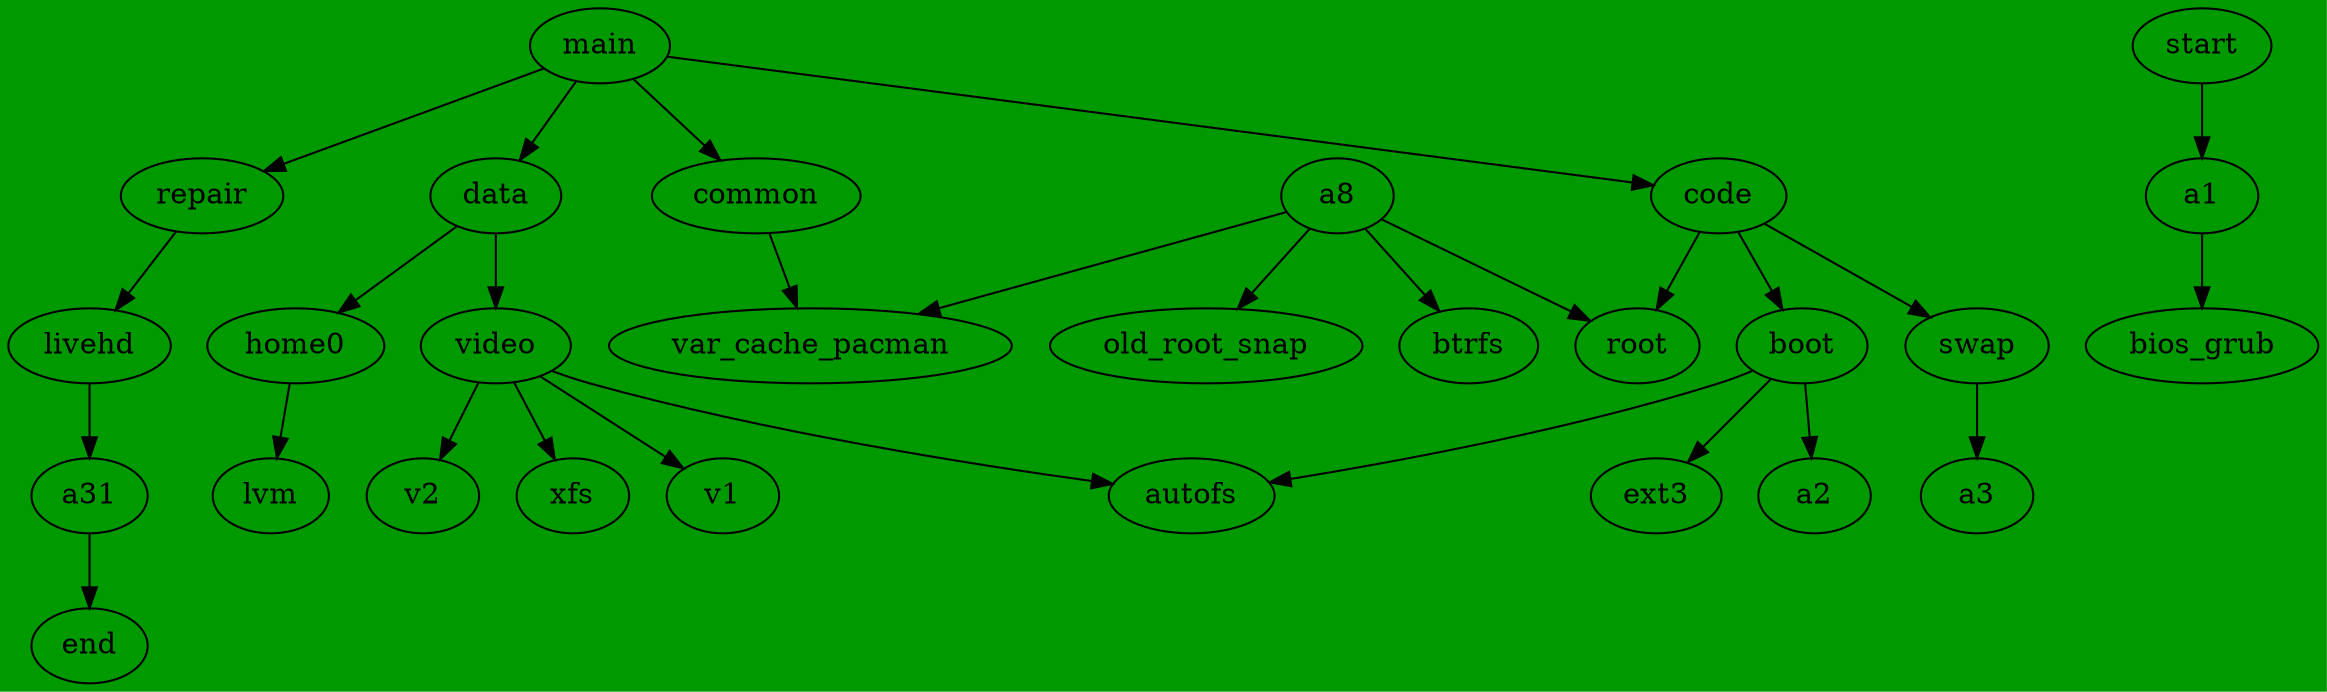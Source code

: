// dot -Tpng  parted.dot -o line1.png
//  default ext4
digraph G {
  bgcolor ="#009900";
  main->code;
  main->data;
  main->repair;
  main->common;

  start->a1;
  a1->bios_grub;
  a31->end;

  code->boot;
  boot->a2;
  boot->ext3;
  boot->autofs;
  code->swap;
  swap->a3;

  code->root;
  common -> var_cache_pacman;
  a8 ->btrfs;
  a8 -> root;
  a8 -> old_root_snap;
  a8 -> var_cache_pacman;

  repair->livehd;
  livehd->a31;

  data->home0;
  data->video;
  home0->lvm;
  video->xfs;
  video->autofs;
  video->v1;
  video->v2;
}
